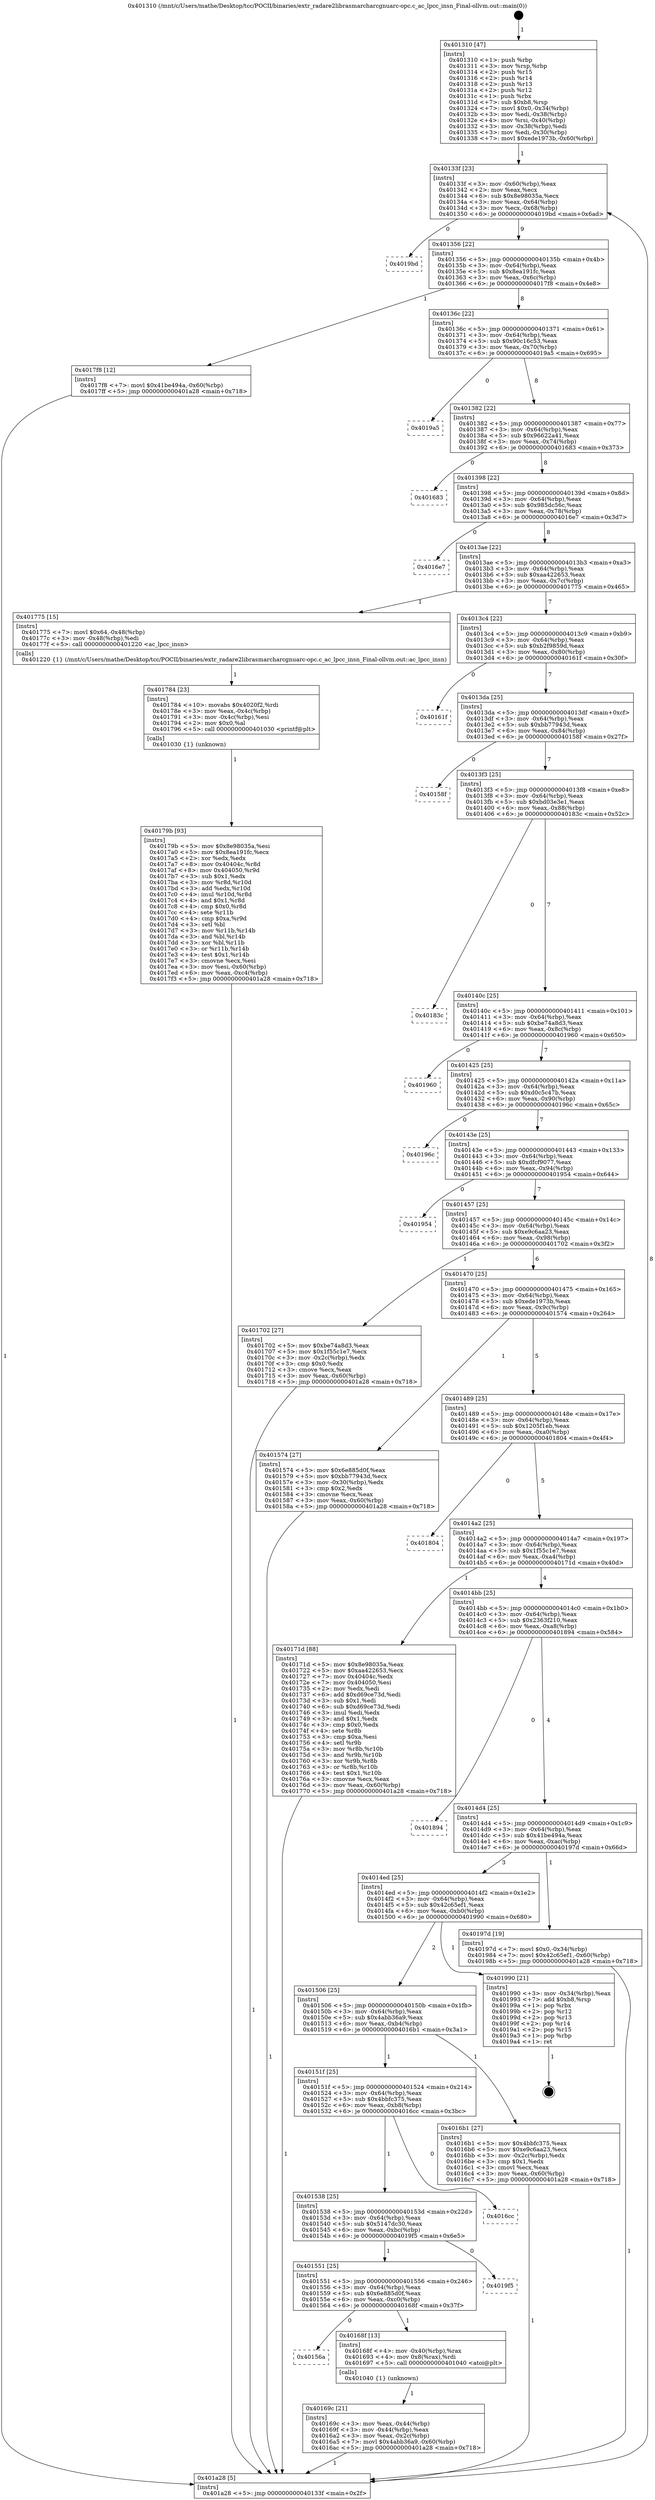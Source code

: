 digraph "0x401310" {
  label = "0x401310 (/mnt/c/Users/mathe/Desktop/tcc/POCII/binaries/extr_radare2librasmarcharcgnuarc-opc.c_ac_lpcc_insn_Final-ollvm.out::main(0))"
  labelloc = "t"
  node[shape=record]

  Entry [label="",width=0.3,height=0.3,shape=circle,fillcolor=black,style=filled]
  "0x40133f" [label="{
     0x40133f [23]\l
     | [instrs]\l
     &nbsp;&nbsp;0x40133f \<+3\>: mov -0x60(%rbp),%eax\l
     &nbsp;&nbsp;0x401342 \<+2\>: mov %eax,%ecx\l
     &nbsp;&nbsp;0x401344 \<+6\>: sub $0x8e98035a,%ecx\l
     &nbsp;&nbsp;0x40134a \<+3\>: mov %eax,-0x64(%rbp)\l
     &nbsp;&nbsp;0x40134d \<+3\>: mov %ecx,-0x68(%rbp)\l
     &nbsp;&nbsp;0x401350 \<+6\>: je 00000000004019bd \<main+0x6ad\>\l
  }"]
  "0x4019bd" [label="{
     0x4019bd\l
  }", style=dashed]
  "0x401356" [label="{
     0x401356 [22]\l
     | [instrs]\l
     &nbsp;&nbsp;0x401356 \<+5\>: jmp 000000000040135b \<main+0x4b\>\l
     &nbsp;&nbsp;0x40135b \<+3\>: mov -0x64(%rbp),%eax\l
     &nbsp;&nbsp;0x40135e \<+5\>: sub $0x8ea191fc,%eax\l
     &nbsp;&nbsp;0x401363 \<+3\>: mov %eax,-0x6c(%rbp)\l
     &nbsp;&nbsp;0x401366 \<+6\>: je 00000000004017f8 \<main+0x4e8\>\l
  }"]
  Exit [label="",width=0.3,height=0.3,shape=circle,fillcolor=black,style=filled,peripheries=2]
  "0x4017f8" [label="{
     0x4017f8 [12]\l
     | [instrs]\l
     &nbsp;&nbsp;0x4017f8 \<+7\>: movl $0x41be494a,-0x60(%rbp)\l
     &nbsp;&nbsp;0x4017ff \<+5\>: jmp 0000000000401a28 \<main+0x718\>\l
  }"]
  "0x40136c" [label="{
     0x40136c [22]\l
     | [instrs]\l
     &nbsp;&nbsp;0x40136c \<+5\>: jmp 0000000000401371 \<main+0x61\>\l
     &nbsp;&nbsp;0x401371 \<+3\>: mov -0x64(%rbp),%eax\l
     &nbsp;&nbsp;0x401374 \<+5\>: sub $0x90c16c53,%eax\l
     &nbsp;&nbsp;0x401379 \<+3\>: mov %eax,-0x70(%rbp)\l
     &nbsp;&nbsp;0x40137c \<+6\>: je 00000000004019a5 \<main+0x695\>\l
  }"]
  "0x40179b" [label="{
     0x40179b [93]\l
     | [instrs]\l
     &nbsp;&nbsp;0x40179b \<+5\>: mov $0x8e98035a,%esi\l
     &nbsp;&nbsp;0x4017a0 \<+5\>: mov $0x8ea191fc,%ecx\l
     &nbsp;&nbsp;0x4017a5 \<+2\>: xor %edx,%edx\l
     &nbsp;&nbsp;0x4017a7 \<+8\>: mov 0x40404c,%r8d\l
     &nbsp;&nbsp;0x4017af \<+8\>: mov 0x404050,%r9d\l
     &nbsp;&nbsp;0x4017b7 \<+3\>: sub $0x1,%edx\l
     &nbsp;&nbsp;0x4017ba \<+3\>: mov %r8d,%r10d\l
     &nbsp;&nbsp;0x4017bd \<+3\>: add %edx,%r10d\l
     &nbsp;&nbsp;0x4017c0 \<+4\>: imul %r10d,%r8d\l
     &nbsp;&nbsp;0x4017c4 \<+4\>: and $0x1,%r8d\l
     &nbsp;&nbsp;0x4017c8 \<+4\>: cmp $0x0,%r8d\l
     &nbsp;&nbsp;0x4017cc \<+4\>: sete %r11b\l
     &nbsp;&nbsp;0x4017d0 \<+4\>: cmp $0xa,%r9d\l
     &nbsp;&nbsp;0x4017d4 \<+3\>: setl %bl\l
     &nbsp;&nbsp;0x4017d7 \<+3\>: mov %r11b,%r14b\l
     &nbsp;&nbsp;0x4017da \<+3\>: and %bl,%r14b\l
     &nbsp;&nbsp;0x4017dd \<+3\>: xor %bl,%r11b\l
     &nbsp;&nbsp;0x4017e0 \<+3\>: or %r11b,%r14b\l
     &nbsp;&nbsp;0x4017e3 \<+4\>: test $0x1,%r14b\l
     &nbsp;&nbsp;0x4017e7 \<+3\>: cmovne %ecx,%esi\l
     &nbsp;&nbsp;0x4017ea \<+3\>: mov %esi,-0x60(%rbp)\l
     &nbsp;&nbsp;0x4017ed \<+6\>: mov %eax,-0xc4(%rbp)\l
     &nbsp;&nbsp;0x4017f3 \<+5\>: jmp 0000000000401a28 \<main+0x718\>\l
  }"]
  "0x4019a5" [label="{
     0x4019a5\l
  }", style=dashed]
  "0x401382" [label="{
     0x401382 [22]\l
     | [instrs]\l
     &nbsp;&nbsp;0x401382 \<+5\>: jmp 0000000000401387 \<main+0x77\>\l
     &nbsp;&nbsp;0x401387 \<+3\>: mov -0x64(%rbp),%eax\l
     &nbsp;&nbsp;0x40138a \<+5\>: sub $0x96622a41,%eax\l
     &nbsp;&nbsp;0x40138f \<+3\>: mov %eax,-0x74(%rbp)\l
     &nbsp;&nbsp;0x401392 \<+6\>: je 0000000000401683 \<main+0x373\>\l
  }"]
  "0x401784" [label="{
     0x401784 [23]\l
     | [instrs]\l
     &nbsp;&nbsp;0x401784 \<+10\>: movabs $0x4020f2,%rdi\l
     &nbsp;&nbsp;0x40178e \<+3\>: mov %eax,-0x4c(%rbp)\l
     &nbsp;&nbsp;0x401791 \<+3\>: mov -0x4c(%rbp),%esi\l
     &nbsp;&nbsp;0x401794 \<+2\>: mov $0x0,%al\l
     &nbsp;&nbsp;0x401796 \<+5\>: call 0000000000401030 \<printf@plt\>\l
     | [calls]\l
     &nbsp;&nbsp;0x401030 \{1\} (unknown)\l
  }"]
  "0x401683" [label="{
     0x401683\l
  }", style=dashed]
  "0x401398" [label="{
     0x401398 [22]\l
     | [instrs]\l
     &nbsp;&nbsp;0x401398 \<+5\>: jmp 000000000040139d \<main+0x8d\>\l
     &nbsp;&nbsp;0x40139d \<+3\>: mov -0x64(%rbp),%eax\l
     &nbsp;&nbsp;0x4013a0 \<+5\>: sub $0x985dc56c,%eax\l
     &nbsp;&nbsp;0x4013a5 \<+3\>: mov %eax,-0x78(%rbp)\l
     &nbsp;&nbsp;0x4013a8 \<+6\>: je 00000000004016e7 \<main+0x3d7\>\l
  }"]
  "0x40169c" [label="{
     0x40169c [21]\l
     | [instrs]\l
     &nbsp;&nbsp;0x40169c \<+3\>: mov %eax,-0x44(%rbp)\l
     &nbsp;&nbsp;0x40169f \<+3\>: mov -0x44(%rbp),%eax\l
     &nbsp;&nbsp;0x4016a2 \<+3\>: mov %eax,-0x2c(%rbp)\l
     &nbsp;&nbsp;0x4016a5 \<+7\>: movl $0x4abb36a9,-0x60(%rbp)\l
     &nbsp;&nbsp;0x4016ac \<+5\>: jmp 0000000000401a28 \<main+0x718\>\l
  }"]
  "0x4016e7" [label="{
     0x4016e7\l
  }", style=dashed]
  "0x4013ae" [label="{
     0x4013ae [22]\l
     | [instrs]\l
     &nbsp;&nbsp;0x4013ae \<+5\>: jmp 00000000004013b3 \<main+0xa3\>\l
     &nbsp;&nbsp;0x4013b3 \<+3\>: mov -0x64(%rbp),%eax\l
     &nbsp;&nbsp;0x4013b6 \<+5\>: sub $0xaa422653,%eax\l
     &nbsp;&nbsp;0x4013bb \<+3\>: mov %eax,-0x7c(%rbp)\l
     &nbsp;&nbsp;0x4013be \<+6\>: je 0000000000401775 \<main+0x465\>\l
  }"]
  "0x40156a" [label="{
     0x40156a\l
  }", style=dashed]
  "0x401775" [label="{
     0x401775 [15]\l
     | [instrs]\l
     &nbsp;&nbsp;0x401775 \<+7\>: movl $0x64,-0x48(%rbp)\l
     &nbsp;&nbsp;0x40177c \<+3\>: mov -0x48(%rbp),%edi\l
     &nbsp;&nbsp;0x40177f \<+5\>: call 0000000000401220 \<ac_lpcc_insn\>\l
     | [calls]\l
     &nbsp;&nbsp;0x401220 \{1\} (/mnt/c/Users/mathe/Desktop/tcc/POCII/binaries/extr_radare2librasmarcharcgnuarc-opc.c_ac_lpcc_insn_Final-ollvm.out::ac_lpcc_insn)\l
  }"]
  "0x4013c4" [label="{
     0x4013c4 [22]\l
     | [instrs]\l
     &nbsp;&nbsp;0x4013c4 \<+5\>: jmp 00000000004013c9 \<main+0xb9\>\l
     &nbsp;&nbsp;0x4013c9 \<+3\>: mov -0x64(%rbp),%eax\l
     &nbsp;&nbsp;0x4013cc \<+5\>: sub $0xb2f9859d,%eax\l
     &nbsp;&nbsp;0x4013d1 \<+3\>: mov %eax,-0x80(%rbp)\l
     &nbsp;&nbsp;0x4013d4 \<+6\>: je 000000000040161f \<main+0x30f\>\l
  }"]
  "0x40168f" [label="{
     0x40168f [13]\l
     | [instrs]\l
     &nbsp;&nbsp;0x40168f \<+4\>: mov -0x40(%rbp),%rax\l
     &nbsp;&nbsp;0x401693 \<+4\>: mov 0x8(%rax),%rdi\l
     &nbsp;&nbsp;0x401697 \<+5\>: call 0000000000401040 \<atoi@plt\>\l
     | [calls]\l
     &nbsp;&nbsp;0x401040 \{1\} (unknown)\l
  }"]
  "0x40161f" [label="{
     0x40161f\l
  }", style=dashed]
  "0x4013da" [label="{
     0x4013da [25]\l
     | [instrs]\l
     &nbsp;&nbsp;0x4013da \<+5\>: jmp 00000000004013df \<main+0xcf\>\l
     &nbsp;&nbsp;0x4013df \<+3\>: mov -0x64(%rbp),%eax\l
     &nbsp;&nbsp;0x4013e2 \<+5\>: sub $0xbb77943d,%eax\l
     &nbsp;&nbsp;0x4013e7 \<+6\>: mov %eax,-0x84(%rbp)\l
     &nbsp;&nbsp;0x4013ed \<+6\>: je 000000000040158f \<main+0x27f\>\l
  }"]
  "0x401551" [label="{
     0x401551 [25]\l
     | [instrs]\l
     &nbsp;&nbsp;0x401551 \<+5\>: jmp 0000000000401556 \<main+0x246\>\l
     &nbsp;&nbsp;0x401556 \<+3\>: mov -0x64(%rbp),%eax\l
     &nbsp;&nbsp;0x401559 \<+5\>: sub $0x6e885d0f,%eax\l
     &nbsp;&nbsp;0x40155e \<+6\>: mov %eax,-0xc0(%rbp)\l
     &nbsp;&nbsp;0x401564 \<+6\>: je 000000000040168f \<main+0x37f\>\l
  }"]
  "0x40158f" [label="{
     0x40158f\l
  }", style=dashed]
  "0x4013f3" [label="{
     0x4013f3 [25]\l
     | [instrs]\l
     &nbsp;&nbsp;0x4013f3 \<+5\>: jmp 00000000004013f8 \<main+0xe8\>\l
     &nbsp;&nbsp;0x4013f8 \<+3\>: mov -0x64(%rbp),%eax\l
     &nbsp;&nbsp;0x4013fb \<+5\>: sub $0xbd03e3e1,%eax\l
     &nbsp;&nbsp;0x401400 \<+6\>: mov %eax,-0x88(%rbp)\l
     &nbsp;&nbsp;0x401406 \<+6\>: je 000000000040183c \<main+0x52c\>\l
  }"]
  "0x4019f5" [label="{
     0x4019f5\l
  }", style=dashed]
  "0x40183c" [label="{
     0x40183c\l
  }", style=dashed]
  "0x40140c" [label="{
     0x40140c [25]\l
     | [instrs]\l
     &nbsp;&nbsp;0x40140c \<+5\>: jmp 0000000000401411 \<main+0x101\>\l
     &nbsp;&nbsp;0x401411 \<+3\>: mov -0x64(%rbp),%eax\l
     &nbsp;&nbsp;0x401414 \<+5\>: sub $0xbe74a8d3,%eax\l
     &nbsp;&nbsp;0x401419 \<+6\>: mov %eax,-0x8c(%rbp)\l
     &nbsp;&nbsp;0x40141f \<+6\>: je 0000000000401960 \<main+0x650\>\l
  }"]
  "0x401538" [label="{
     0x401538 [25]\l
     | [instrs]\l
     &nbsp;&nbsp;0x401538 \<+5\>: jmp 000000000040153d \<main+0x22d\>\l
     &nbsp;&nbsp;0x40153d \<+3\>: mov -0x64(%rbp),%eax\l
     &nbsp;&nbsp;0x401540 \<+5\>: sub $0x5147dc30,%eax\l
     &nbsp;&nbsp;0x401545 \<+6\>: mov %eax,-0xbc(%rbp)\l
     &nbsp;&nbsp;0x40154b \<+6\>: je 00000000004019f5 \<main+0x6e5\>\l
  }"]
  "0x401960" [label="{
     0x401960\l
  }", style=dashed]
  "0x401425" [label="{
     0x401425 [25]\l
     | [instrs]\l
     &nbsp;&nbsp;0x401425 \<+5\>: jmp 000000000040142a \<main+0x11a\>\l
     &nbsp;&nbsp;0x40142a \<+3\>: mov -0x64(%rbp),%eax\l
     &nbsp;&nbsp;0x40142d \<+5\>: sub $0xd0c5c47b,%eax\l
     &nbsp;&nbsp;0x401432 \<+6\>: mov %eax,-0x90(%rbp)\l
     &nbsp;&nbsp;0x401438 \<+6\>: je 000000000040196c \<main+0x65c\>\l
  }"]
  "0x4016cc" [label="{
     0x4016cc\l
  }", style=dashed]
  "0x40196c" [label="{
     0x40196c\l
  }", style=dashed]
  "0x40143e" [label="{
     0x40143e [25]\l
     | [instrs]\l
     &nbsp;&nbsp;0x40143e \<+5\>: jmp 0000000000401443 \<main+0x133\>\l
     &nbsp;&nbsp;0x401443 \<+3\>: mov -0x64(%rbp),%eax\l
     &nbsp;&nbsp;0x401446 \<+5\>: sub $0xdfcf9077,%eax\l
     &nbsp;&nbsp;0x40144b \<+6\>: mov %eax,-0x94(%rbp)\l
     &nbsp;&nbsp;0x401451 \<+6\>: je 0000000000401954 \<main+0x644\>\l
  }"]
  "0x40151f" [label="{
     0x40151f [25]\l
     | [instrs]\l
     &nbsp;&nbsp;0x40151f \<+5\>: jmp 0000000000401524 \<main+0x214\>\l
     &nbsp;&nbsp;0x401524 \<+3\>: mov -0x64(%rbp),%eax\l
     &nbsp;&nbsp;0x401527 \<+5\>: sub $0x4bbfc375,%eax\l
     &nbsp;&nbsp;0x40152c \<+6\>: mov %eax,-0xb8(%rbp)\l
     &nbsp;&nbsp;0x401532 \<+6\>: je 00000000004016cc \<main+0x3bc\>\l
  }"]
  "0x401954" [label="{
     0x401954\l
  }", style=dashed]
  "0x401457" [label="{
     0x401457 [25]\l
     | [instrs]\l
     &nbsp;&nbsp;0x401457 \<+5\>: jmp 000000000040145c \<main+0x14c\>\l
     &nbsp;&nbsp;0x40145c \<+3\>: mov -0x64(%rbp),%eax\l
     &nbsp;&nbsp;0x40145f \<+5\>: sub $0xe9c6aa23,%eax\l
     &nbsp;&nbsp;0x401464 \<+6\>: mov %eax,-0x98(%rbp)\l
     &nbsp;&nbsp;0x40146a \<+6\>: je 0000000000401702 \<main+0x3f2\>\l
  }"]
  "0x4016b1" [label="{
     0x4016b1 [27]\l
     | [instrs]\l
     &nbsp;&nbsp;0x4016b1 \<+5\>: mov $0x4bbfc375,%eax\l
     &nbsp;&nbsp;0x4016b6 \<+5\>: mov $0xe9c6aa23,%ecx\l
     &nbsp;&nbsp;0x4016bb \<+3\>: mov -0x2c(%rbp),%edx\l
     &nbsp;&nbsp;0x4016be \<+3\>: cmp $0x1,%edx\l
     &nbsp;&nbsp;0x4016c1 \<+3\>: cmovl %ecx,%eax\l
     &nbsp;&nbsp;0x4016c4 \<+3\>: mov %eax,-0x60(%rbp)\l
     &nbsp;&nbsp;0x4016c7 \<+5\>: jmp 0000000000401a28 \<main+0x718\>\l
  }"]
  "0x401702" [label="{
     0x401702 [27]\l
     | [instrs]\l
     &nbsp;&nbsp;0x401702 \<+5\>: mov $0xbe74a8d3,%eax\l
     &nbsp;&nbsp;0x401707 \<+5\>: mov $0x1f55c1e7,%ecx\l
     &nbsp;&nbsp;0x40170c \<+3\>: mov -0x2c(%rbp),%edx\l
     &nbsp;&nbsp;0x40170f \<+3\>: cmp $0x0,%edx\l
     &nbsp;&nbsp;0x401712 \<+3\>: cmove %ecx,%eax\l
     &nbsp;&nbsp;0x401715 \<+3\>: mov %eax,-0x60(%rbp)\l
     &nbsp;&nbsp;0x401718 \<+5\>: jmp 0000000000401a28 \<main+0x718\>\l
  }"]
  "0x401470" [label="{
     0x401470 [25]\l
     | [instrs]\l
     &nbsp;&nbsp;0x401470 \<+5\>: jmp 0000000000401475 \<main+0x165\>\l
     &nbsp;&nbsp;0x401475 \<+3\>: mov -0x64(%rbp),%eax\l
     &nbsp;&nbsp;0x401478 \<+5\>: sub $0xede1973b,%eax\l
     &nbsp;&nbsp;0x40147d \<+6\>: mov %eax,-0x9c(%rbp)\l
     &nbsp;&nbsp;0x401483 \<+6\>: je 0000000000401574 \<main+0x264\>\l
  }"]
  "0x401506" [label="{
     0x401506 [25]\l
     | [instrs]\l
     &nbsp;&nbsp;0x401506 \<+5\>: jmp 000000000040150b \<main+0x1fb\>\l
     &nbsp;&nbsp;0x40150b \<+3\>: mov -0x64(%rbp),%eax\l
     &nbsp;&nbsp;0x40150e \<+5\>: sub $0x4abb36a9,%eax\l
     &nbsp;&nbsp;0x401513 \<+6\>: mov %eax,-0xb4(%rbp)\l
     &nbsp;&nbsp;0x401519 \<+6\>: je 00000000004016b1 \<main+0x3a1\>\l
  }"]
  "0x401574" [label="{
     0x401574 [27]\l
     | [instrs]\l
     &nbsp;&nbsp;0x401574 \<+5\>: mov $0x6e885d0f,%eax\l
     &nbsp;&nbsp;0x401579 \<+5\>: mov $0xbb77943d,%ecx\l
     &nbsp;&nbsp;0x40157e \<+3\>: mov -0x30(%rbp),%edx\l
     &nbsp;&nbsp;0x401581 \<+3\>: cmp $0x2,%edx\l
     &nbsp;&nbsp;0x401584 \<+3\>: cmovne %ecx,%eax\l
     &nbsp;&nbsp;0x401587 \<+3\>: mov %eax,-0x60(%rbp)\l
     &nbsp;&nbsp;0x40158a \<+5\>: jmp 0000000000401a28 \<main+0x718\>\l
  }"]
  "0x401489" [label="{
     0x401489 [25]\l
     | [instrs]\l
     &nbsp;&nbsp;0x401489 \<+5\>: jmp 000000000040148e \<main+0x17e\>\l
     &nbsp;&nbsp;0x40148e \<+3\>: mov -0x64(%rbp),%eax\l
     &nbsp;&nbsp;0x401491 \<+5\>: sub $0x1205f1eb,%eax\l
     &nbsp;&nbsp;0x401496 \<+6\>: mov %eax,-0xa0(%rbp)\l
     &nbsp;&nbsp;0x40149c \<+6\>: je 0000000000401804 \<main+0x4f4\>\l
  }"]
  "0x401a28" [label="{
     0x401a28 [5]\l
     | [instrs]\l
     &nbsp;&nbsp;0x401a28 \<+5\>: jmp 000000000040133f \<main+0x2f\>\l
  }"]
  "0x401310" [label="{
     0x401310 [47]\l
     | [instrs]\l
     &nbsp;&nbsp;0x401310 \<+1\>: push %rbp\l
     &nbsp;&nbsp;0x401311 \<+3\>: mov %rsp,%rbp\l
     &nbsp;&nbsp;0x401314 \<+2\>: push %r15\l
     &nbsp;&nbsp;0x401316 \<+2\>: push %r14\l
     &nbsp;&nbsp;0x401318 \<+2\>: push %r13\l
     &nbsp;&nbsp;0x40131a \<+2\>: push %r12\l
     &nbsp;&nbsp;0x40131c \<+1\>: push %rbx\l
     &nbsp;&nbsp;0x40131d \<+7\>: sub $0xb8,%rsp\l
     &nbsp;&nbsp;0x401324 \<+7\>: movl $0x0,-0x34(%rbp)\l
     &nbsp;&nbsp;0x40132b \<+3\>: mov %edi,-0x38(%rbp)\l
     &nbsp;&nbsp;0x40132e \<+4\>: mov %rsi,-0x40(%rbp)\l
     &nbsp;&nbsp;0x401332 \<+3\>: mov -0x38(%rbp),%edi\l
     &nbsp;&nbsp;0x401335 \<+3\>: mov %edi,-0x30(%rbp)\l
     &nbsp;&nbsp;0x401338 \<+7\>: movl $0xede1973b,-0x60(%rbp)\l
  }"]
  "0x401990" [label="{
     0x401990 [21]\l
     | [instrs]\l
     &nbsp;&nbsp;0x401990 \<+3\>: mov -0x34(%rbp),%eax\l
     &nbsp;&nbsp;0x401993 \<+7\>: add $0xb8,%rsp\l
     &nbsp;&nbsp;0x40199a \<+1\>: pop %rbx\l
     &nbsp;&nbsp;0x40199b \<+2\>: pop %r12\l
     &nbsp;&nbsp;0x40199d \<+2\>: pop %r13\l
     &nbsp;&nbsp;0x40199f \<+2\>: pop %r14\l
     &nbsp;&nbsp;0x4019a1 \<+2\>: pop %r15\l
     &nbsp;&nbsp;0x4019a3 \<+1\>: pop %rbp\l
     &nbsp;&nbsp;0x4019a4 \<+1\>: ret\l
  }"]
  "0x401804" [label="{
     0x401804\l
  }", style=dashed]
  "0x4014a2" [label="{
     0x4014a2 [25]\l
     | [instrs]\l
     &nbsp;&nbsp;0x4014a2 \<+5\>: jmp 00000000004014a7 \<main+0x197\>\l
     &nbsp;&nbsp;0x4014a7 \<+3\>: mov -0x64(%rbp),%eax\l
     &nbsp;&nbsp;0x4014aa \<+5\>: sub $0x1f55c1e7,%eax\l
     &nbsp;&nbsp;0x4014af \<+6\>: mov %eax,-0xa4(%rbp)\l
     &nbsp;&nbsp;0x4014b5 \<+6\>: je 000000000040171d \<main+0x40d\>\l
  }"]
  "0x4014ed" [label="{
     0x4014ed [25]\l
     | [instrs]\l
     &nbsp;&nbsp;0x4014ed \<+5\>: jmp 00000000004014f2 \<main+0x1e2\>\l
     &nbsp;&nbsp;0x4014f2 \<+3\>: mov -0x64(%rbp),%eax\l
     &nbsp;&nbsp;0x4014f5 \<+5\>: sub $0x42c65ef1,%eax\l
     &nbsp;&nbsp;0x4014fa \<+6\>: mov %eax,-0xb0(%rbp)\l
     &nbsp;&nbsp;0x401500 \<+6\>: je 0000000000401990 \<main+0x680\>\l
  }"]
  "0x40171d" [label="{
     0x40171d [88]\l
     | [instrs]\l
     &nbsp;&nbsp;0x40171d \<+5\>: mov $0x8e98035a,%eax\l
     &nbsp;&nbsp;0x401722 \<+5\>: mov $0xaa422653,%ecx\l
     &nbsp;&nbsp;0x401727 \<+7\>: mov 0x40404c,%edx\l
     &nbsp;&nbsp;0x40172e \<+7\>: mov 0x404050,%esi\l
     &nbsp;&nbsp;0x401735 \<+2\>: mov %edx,%edi\l
     &nbsp;&nbsp;0x401737 \<+6\>: add $0xd69ce73d,%edi\l
     &nbsp;&nbsp;0x40173d \<+3\>: sub $0x1,%edi\l
     &nbsp;&nbsp;0x401740 \<+6\>: sub $0xd69ce73d,%edi\l
     &nbsp;&nbsp;0x401746 \<+3\>: imul %edi,%edx\l
     &nbsp;&nbsp;0x401749 \<+3\>: and $0x1,%edx\l
     &nbsp;&nbsp;0x40174c \<+3\>: cmp $0x0,%edx\l
     &nbsp;&nbsp;0x40174f \<+4\>: sete %r8b\l
     &nbsp;&nbsp;0x401753 \<+3\>: cmp $0xa,%esi\l
     &nbsp;&nbsp;0x401756 \<+4\>: setl %r9b\l
     &nbsp;&nbsp;0x40175a \<+3\>: mov %r8b,%r10b\l
     &nbsp;&nbsp;0x40175d \<+3\>: and %r9b,%r10b\l
     &nbsp;&nbsp;0x401760 \<+3\>: xor %r9b,%r8b\l
     &nbsp;&nbsp;0x401763 \<+3\>: or %r8b,%r10b\l
     &nbsp;&nbsp;0x401766 \<+4\>: test $0x1,%r10b\l
     &nbsp;&nbsp;0x40176a \<+3\>: cmovne %ecx,%eax\l
     &nbsp;&nbsp;0x40176d \<+3\>: mov %eax,-0x60(%rbp)\l
     &nbsp;&nbsp;0x401770 \<+5\>: jmp 0000000000401a28 \<main+0x718\>\l
  }"]
  "0x4014bb" [label="{
     0x4014bb [25]\l
     | [instrs]\l
     &nbsp;&nbsp;0x4014bb \<+5\>: jmp 00000000004014c0 \<main+0x1b0\>\l
     &nbsp;&nbsp;0x4014c0 \<+3\>: mov -0x64(%rbp),%eax\l
     &nbsp;&nbsp;0x4014c3 \<+5\>: sub $0x2363f210,%eax\l
     &nbsp;&nbsp;0x4014c8 \<+6\>: mov %eax,-0xa8(%rbp)\l
     &nbsp;&nbsp;0x4014ce \<+6\>: je 0000000000401894 \<main+0x584\>\l
  }"]
  "0x40197d" [label="{
     0x40197d [19]\l
     | [instrs]\l
     &nbsp;&nbsp;0x40197d \<+7\>: movl $0x0,-0x34(%rbp)\l
     &nbsp;&nbsp;0x401984 \<+7\>: movl $0x42c65ef1,-0x60(%rbp)\l
     &nbsp;&nbsp;0x40198b \<+5\>: jmp 0000000000401a28 \<main+0x718\>\l
  }"]
  "0x401894" [label="{
     0x401894\l
  }", style=dashed]
  "0x4014d4" [label="{
     0x4014d4 [25]\l
     | [instrs]\l
     &nbsp;&nbsp;0x4014d4 \<+5\>: jmp 00000000004014d9 \<main+0x1c9\>\l
     &nbsp;&nbsp;0x4014d9 \<+3\>: mov -0x64(%rbp),%eax\l
     &nbsp;&nbsp;0x4014dc \<+5\>: sub $0x41be494a,%eax\l
     &nbsp;&nbsp;0x4014e1 \<+6\>: mov %eax,-0xac(%rbp)\l
     &nbsp;&nbsp;0x4014e7 \<+6\>: je 000000000040197d \<main+0x66d\>\l
  }"]
  Entry -> "0x401310" [label=" 1"]
  "0x40133f" -> "0x4019bd" [label=" 0"]
  "0x40133f" -> "0x401356" [label=" 9"]
  "0x401990" -> Exit [label=" 1"]
  "0x401356" -> "0x4017f8" [label=" 1"]
  "0x401356" -> "0x40136c" [label=" 8"]
  "0x40197d" -> "0x401a28" [label=" 1"]
  "0x40136c" -> "0x4019a5" [label=" 0"]
  "0x40136c" -> "0x401382" [label=" 8"]
  "0x4017f8" -> "0x401a28" [label=" 1"]
  "0x401382" -> "0x401683" [label=" 0"]
  "0x401382" -> "0x401398" [label=" 8"]
  "0x40179b" -> "0x401a28" [label=" 1"]
  "0x401398" -> "0x4016e7" [label=" 0"]
  "0x401398" -> "0x4013ae" [label=" 8"]
  "0x401784" -> "0x40179b" [label=" 1"]
  "0x4013ae" -> "0x401775" [label=" 1"]
  "0x4013ae" -> "0x4013c4" [label=" 7"]
  "0x401775" -> "0x401784" [label=" 1"]
  "0x4013c4" -> "0x40161f" [label=" 0"]
  "0x4013c4" -> "0x4013da" [label=" 7"]
  "0x40171d" -> "0x401a28" [label=" 1"]
  "0x4013da" -> "0x40158f" [label=" 0"]
  "0x4013da" -> "0x4013f3" [label=" 7"]
  "0x4016b1" -> "0x401a28" [label=" 1"]
  "0x4013f3" -> "0x40183c" [label=" 0"]
  "0x4013f3" -> "0x40140c" [label=" 7"]
  "0x40169c" -> "0x401a28" [label=" 1"]
  "0x40140c" -> "0x401960" [label=" 0"]
  "0x40140c" -> "0x401425" [label=" 7"]
  "0x401551" -> "0x40156a" [label=" 0"]
  "0x401425" -> "0x40196c" [label=" 0"]
  "0x401425" -> "0x40143e" [label=" 7"]
  "0x401551" -> "0x40168f" [label=" 1"]
  "0x40143e" -> "0x401954" [label=" 0"]
  "0x40143e" -> "0x401457" [label=" 7"]
  "0x401538" -> "0x401551" [label=" 1"]
  "0x401457" -> "0x401702" [label=" 1"]
  "0x401457" -> "0x401470" [label=" 6"]
  "0x401538" -> "0x4019f5" [label=" 0"]
  "0x401470" -> "0x401574" [label=" 1"]
  "0x401470" -> "0x401489" [label=" 5"]
  "0x401574" -> "0x401a28" [label=" 1"]
  "0x401310" -> "0x40133f" [label=" 1"]
  "0x401a28" -> "0x40133f" [label=" 8"]
  "0x40151f" -> "0x401538" [label=" 1"]
  "0x401489" -> "0x401804" [label=" 0"]
  "0x401489" -> "0x4014a2" [label=" 5"]
  "0x40151f" -> "0x4016cc" [label=" 0"]
  "0x4014a2" -> "0x40171d" [label=" 1"]
  "0x4014a2" -> "0x4014bb" [label=" 4"]
  "0x401506" -> "0x40151f" [label=" 1"]
  "0x4014bb" -> "0x401894" [label=" 0"]
  "0x4014bb" -> "0x4014d4" [label=" 4"]
  "0x401506" -> "0x4016b1" [label=" 1"]
  "0x4014d4" -> "0x40197d" [label=" 1"]
  "0x4014d4" -> "0x4014ed" [label=" 3"]
  "0x401702" -> "0x401a28" [label=" 1"]
  "0x4014ed" -> "0x401990" [label=" 1"]
  "0x4014ed" -> "0x401506" [label=" 2"]
  "0x40168f" -> "0x40169c" [label=" 1"]
}
